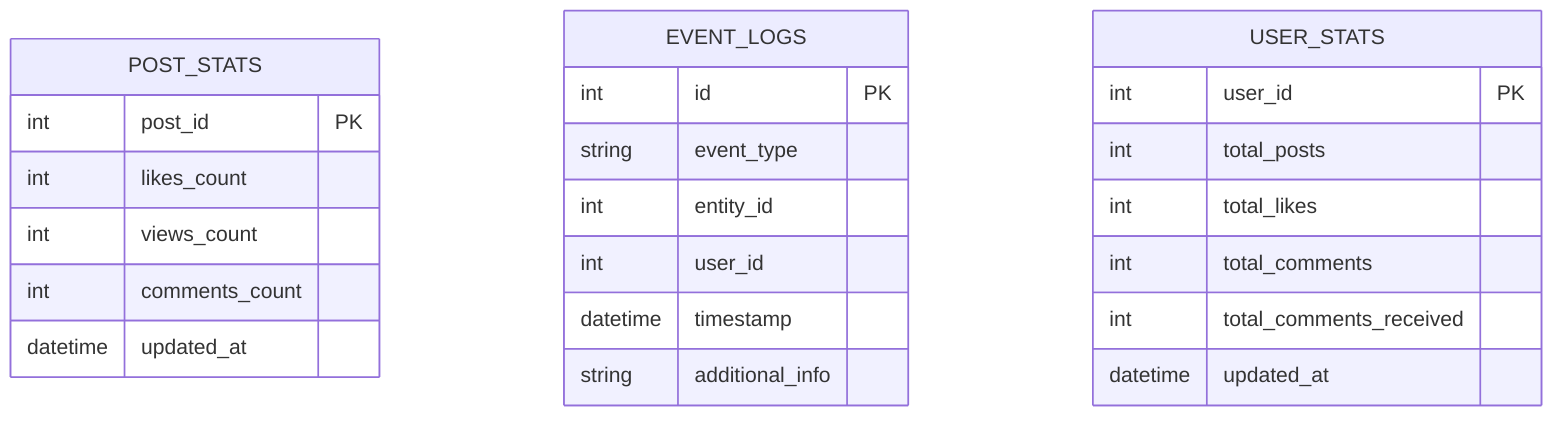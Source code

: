erDiagram
    POST_STATS {
        int post_id PK
        int likes_count
        int views_count
        int comments_count
        datetime updated_at
    }
    EVENT_LOGS {
        int id PK
        string event_type
        int entity_id
        int user_id
        datetime timestamp
        string additional_info
    }
    USER_STATS {
        int user_id PK
        int total_posts
        int total_likes
        int total_comments
        int total_comments_received
        datetime updated_at
    }